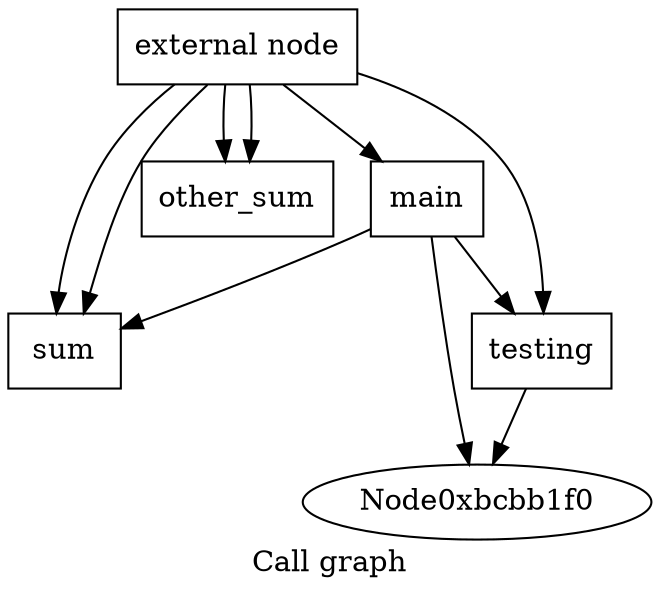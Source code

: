 digraph "Call graph" {
	label="Call graph";

	Node0xbcbb1d0 [shape=record,label="{external node}"];
	Node0xbcbb1d0 -> Node0xbcb54f8;
	Node0xbcbb1d0 -> Node0xbcb54f8;
	Node0xbcbb1d0 -> Node0xbcb5578;
	Node0xbcbb1d0 -> Node0xbcb5578;
	Node0xbcbb1d0 -> Node0xbcc81d8;
	Node0xbcbb1d0 -> Node0xbcb55b8;
	Node0xbcc81d8 [shape=record,label="{testing}"];
	Node0xbcc81d8 -> Node0xbcbb1f0;
	Node0xbcb55b8 [shape=record,label="{main}"];
	Node0xbcb55b8 -> Node0xbcbb1f0;
	Node0xbcb55b8 -> Node0xbcb54f8;
	Node0xbcb55b8 -> Node0xbcc81d8;
	Node0xbcb5578 [shape=record,label="{other_sum}"];
	Node0xbcb54f8 [shape=record,label="{sum}"];
}
